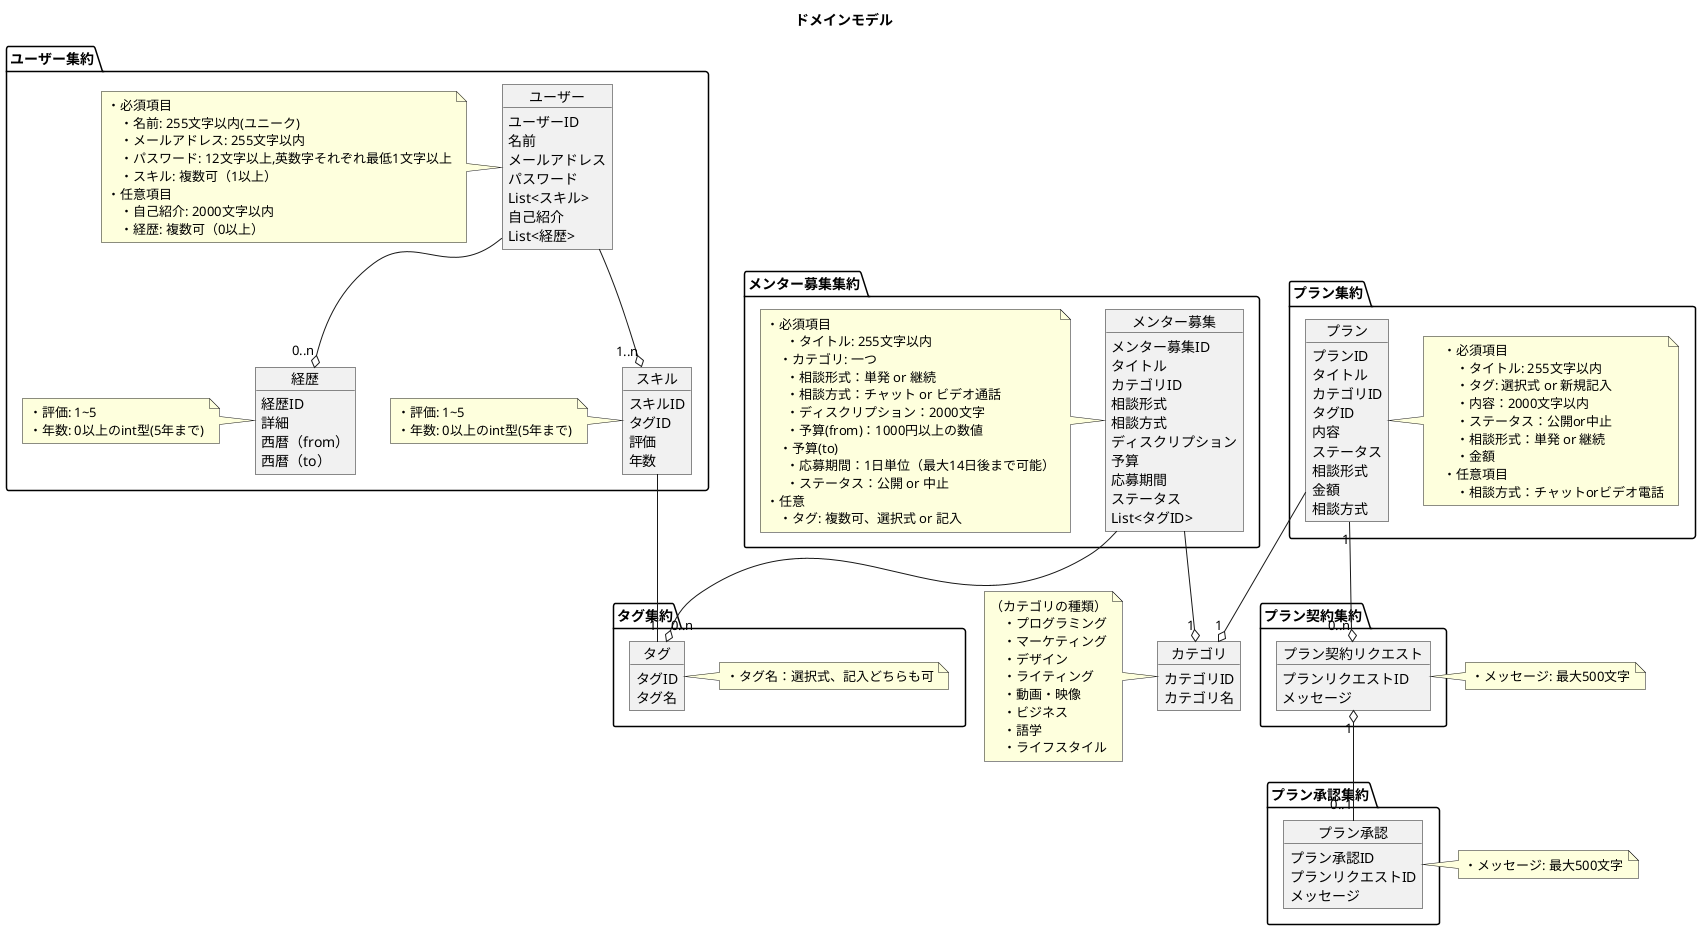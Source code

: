 @startuml 
title ドメインモデル

package ユーザー集約 {
	object ユーザー {
		ユーザーID
		名前
		メールアドレス
		パスワード
		List<スキル>
		自己紹介
		List<経歴>
	}

	note left
		・必須項目
		　・名前: 255文字以内(ユニーク)
		　・メールアドレス: 255文字以内
		　・パスワード: 12文字以上,英数字それぞれ最低1文字以上
		　・スキル: 複数可（1以上）
		・任意項目
		　・自己紹介: 2000文字以内
		　・経歴: 複数可（0以上）
	end note

	object スキル {
		スキルID
		タグID
		評価
		年数
	}
	note left
		・評価: 1~5
		・年数: 0以上のint型(5年まで)
	end note

	object 経歴 {
		経歴ID
		詳細
		西暦（from）
		西暦（to）
	}
	note left
		・評価: 1~5
		・年数: 0以上のint型(5年まで)
	end note
}
ユーザー --o "1..n" スキル
ユーザー --o "0..n" 経歴

object カテゴリ {
	カテゴリID
	カテゴリ名
}
note left
	（カテゴリの種類）
	　・プログラミング
	　・マーケティング
	　・デザイン
	　・ライティング
	　・動画・映像
	　・ビジネス
	　・語学
	　・ライフスタイル
end note

package タグ集約 {
	object タグ {
		タグID
		タグ名
	}
	note right
		・タグ名：選択式、記入どちらも可
	end note
}
スキル -- "1" タグ

package メンター募集集約 {
	object メンター募集 {
		メンター募集ID
		タイトル
		カテゴリID
		相談形式
		相談方式
		ディスクリプション
		予算
		応募期間
		ステータス
		List<タグID>
	}
	note left
		・必須項目
    　・タイトル: 255文字以内
		　・カテゴリ: 一つ
    　・相談形式：単発 or 継続
    　・相談方式：チャット or ビデオ通話
    　・ディスクリプション：2000文字
    　・予算(from)：1000円以上の数値
		　・予算(to)
    　・応募期間：1日単位（最大14日後まで可能）
    　・ステータス：公開 or 中止
		・任意
		　・タグ: 複数可、選択式 or 記入
	end note
}
メンター募集 --o "0..n" タグ
メンター募集 --o "1" カテゴリ

package プラン集約 {
	object プラン {
		プランID
		タイトル
		カテゴリID
		タグID
		内容
		ステータス
		相談形式
		金額
		相談方式
	}
	note right
　・必須項目
　　・タイトル: 255文字以内
　　・タグ: 選択式 or 新規記入
　　・内容：2000文字以内
　　・ステータス：公開or中止
　　・相談形式：単発 or 継続
　　・金額
　・任意項目
　　・相談方式：チャットorビデオ電話
	end note
}
プラン --o "1" カテゴリ

package プラン契約集約 {
	object プラン契約リクエスト {
		プランリクエストID
		メッセージ
	}
}
note right
	・メッセージ: 最大500文字
end note
プラン "1" --o "0..n" プラン契約リクエスト

package プラン承認集約 {
	object プラン承認 {
		プラン承認ID
		プランリクエストID
		メッセージ
	}
}
note right
	・メッセージ: 最大500文字
end note
プラン契約リクエスト "1" o-- "0..1" プラン承認




@enduml